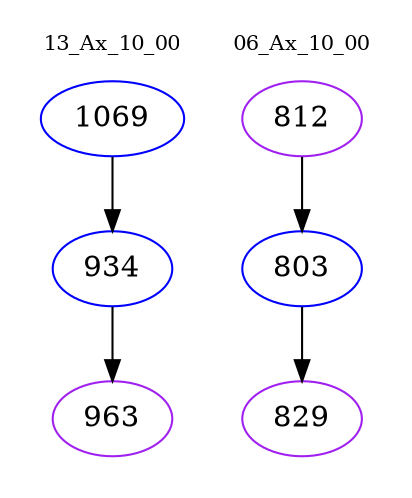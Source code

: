 digraph{
subgraph cluster_0 {
color = white
label = "13_Ax_10_00";
fontsize=10;
T0_1069 [label="1069", color="blue"]
T0_1069 -> T0_934 [color="black"]
T0_934 [label="934", color="blue"]
T0_934 -> T0_963 [color="black"]
T0_963 [label="963", color="purple"]
}
subgraph cluster_1 {
color = white
label = "06_Ax_10_00";
fontsize=10;
T1_812 [label="812", color="purple"]
T1_812 -> T1_803 [color="black"]
T1_803 [label="803", color="blue"]
T1_803 -> T1_829 [color="black"]
T1_829 [label="829", color="purple"]
}
}
